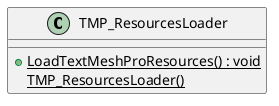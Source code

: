 @startuml
class TMP_ResourcesLoader {
    + {static} LoadTextMeshProResources() : void
    {static} TMP_ResourcesLoader()
}
@enduml

